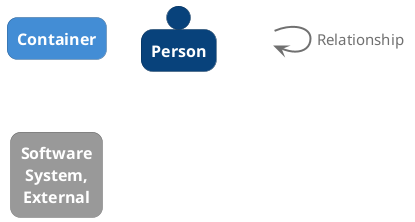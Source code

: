 @startuml
set separator none

skinparam {
  shadowing false
  arrowFontSize 15
  defaultTextAlignment center
  wrapWidth 100
  maxMessageSize 100
  defaultFontName "Arial"
}
hide stereotype

skinparam rectangle<<_transparent>> {
  BorderColor transparent
  BackgroundColor transparent
  FontColor transparent
}

skinparam rectangle<<1>> {
  BackgroundColor #438dd5
  FontColor #ffffff
  BorderColor #2e6295
  roundCorner 20
}
rectangle "==Container" <<1>>

skinparam person<<2>> {
  BackgroundColor #08427b
  FontColor #ffffff
  BorderColor #052e56
}
person "==Person" <<2>>

skinparam rectangle<<3>> {
  BackgroundColor #999999
  FontColor #ffffff
  BorderColor #6b6b6b
  roundCorner 20
}
rectangle "==Software System, External" <<3>>

rectangle "." <<_transparent>> as 4
4 -[#707070,thickness=2]-> 4 : "<color:#707070>Relationship"


@enduml